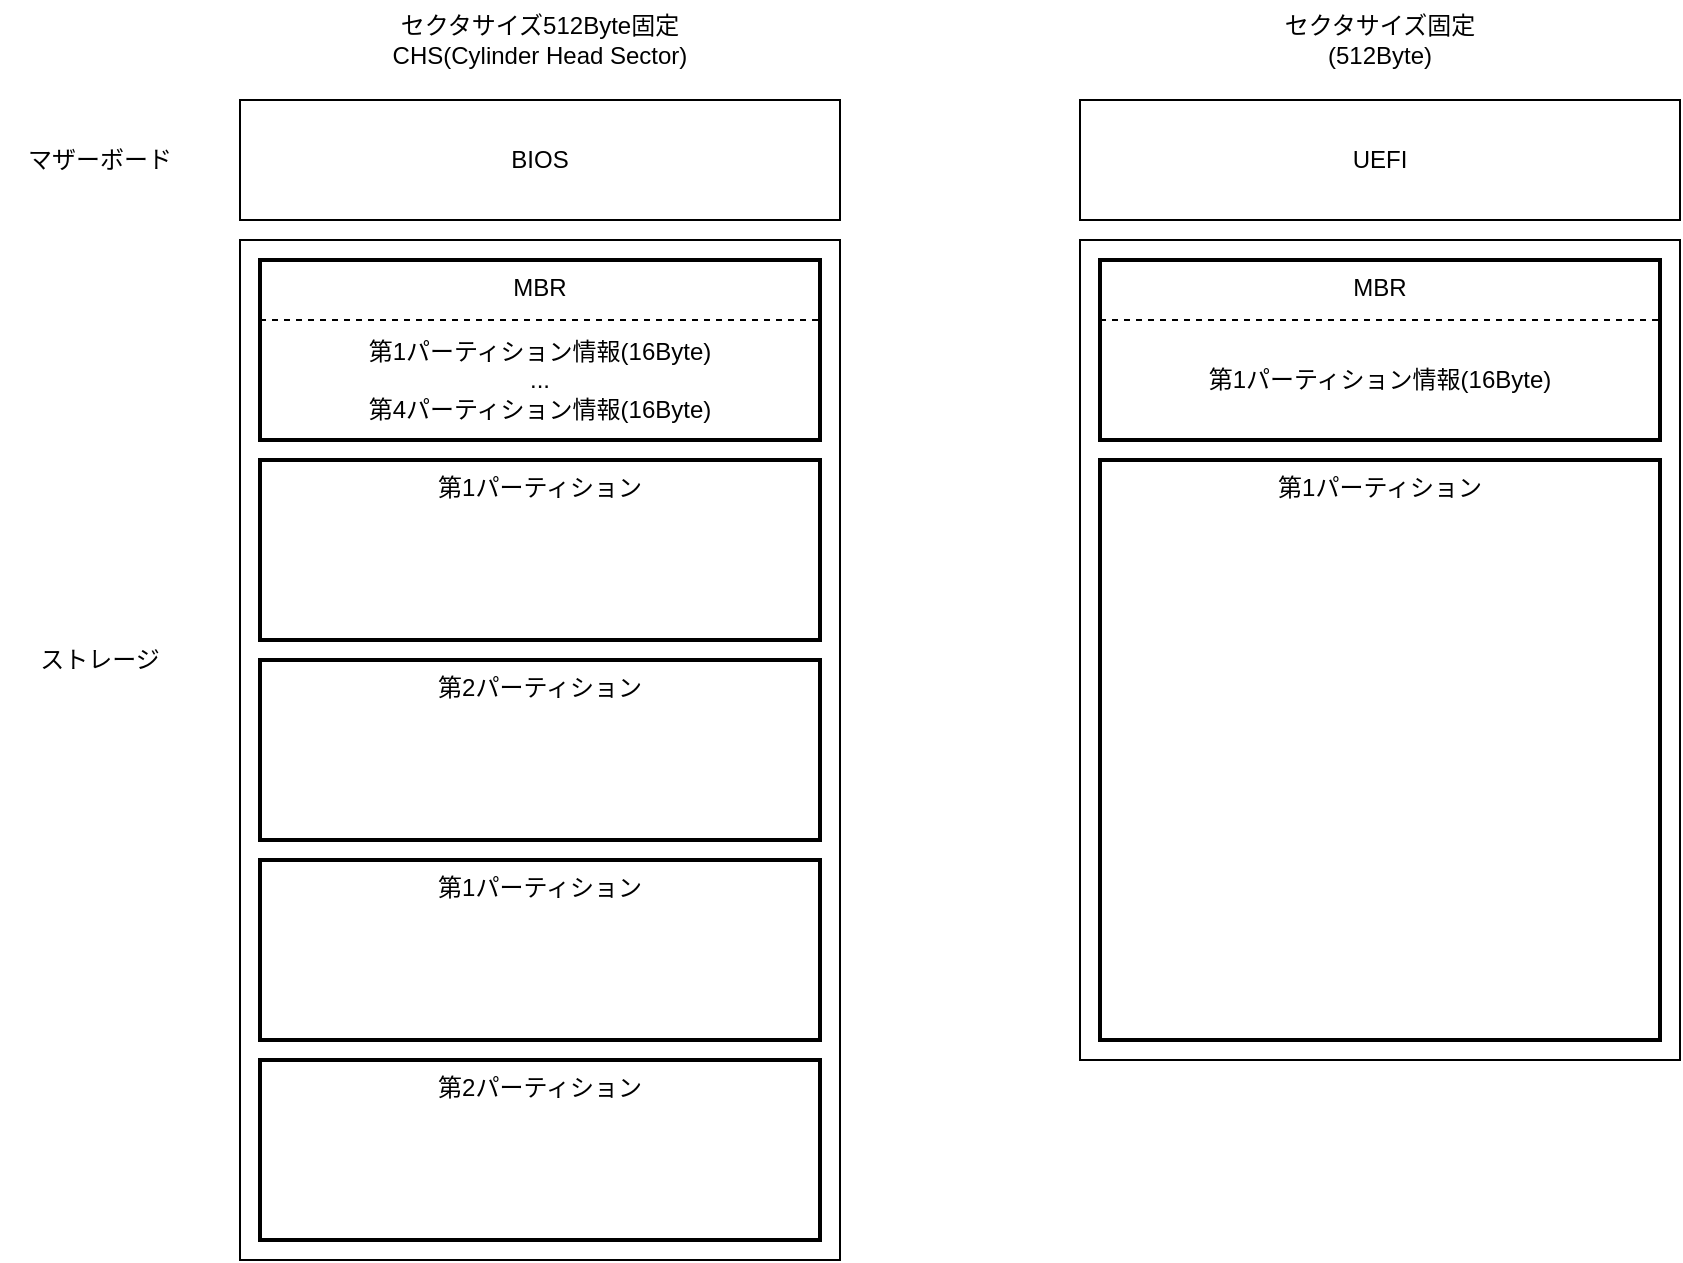 <mxfile version="17.1.2" type="device" pages="2"><diagram id="YV-1u2dFY2P0I3mbnnwb" name="Partition"><mxGraphModel dx="1422" dy="762" grid="1" gridSize="10" guides="1" tooltips="1" connect="1" arrows="1" fold="1" page="1" pageScale="1" pageWidth="827" pageHeight="1169" math="0" shadow="0"><root><mxCell id="0"/><mxCell id="1" parent="0"/><mxCell id="CcLNIoAUmcNS_NwfxBYF-1" value="BIOS" style="rounded=0;whiteSpace=wrap;html=1;" parent="1" vertex="1"><mxGeometry x="140" y="100" width="300" height="60" as="geometry"/></mxCell><mxCell id="CcLNIoAUmcNS_NwfxBYF-4" value="UEFI" style="rounded=0;whiteSpace=wrap;html=1;" parent="1" vertex="1"><mxGeometry x="560" y="100" width="300" height="60" as="geometry"/></mxCell><mxCell id="CcLNIoAUmcNS_NwfxBYF-5" value="" style="rounded=0;whiteSpace=wrap;html=1;align=center;verticalAlign=top;" parent="1" vertex="1"><mxGeometry x="140" y="170" width="300" height="510" as="geometry"/></mxCell><mxCell id="CcLNIoAUmcNS_NwfxBYF-10" value="MBR" style="rounded=0;whiteSpace=wrap;html=1;fontColor=#000000;align=center;verticalAlign=top;strokeWidth=2;fillColor=none;" parent="1" vertex="1"><mxGeometry x="150" y="180" width="280" height="90" as="geometry"/></mxCell><mxCell id="CcLNIoAUmcNS_NwfxBYF-11" value="マザーボード" style="text;html=1;strokeColor=none;fillColor=none;align=center;verticalAlign=middle;whiteSpace=wrap;rounded=0;fontColor=#000000;" parent="1" vertex="1"><mxGeometry x="20" y="120" width="100" height="20" as="geometry"/></mxCell><mxCell id="CcLNIoAUmcNS_NwfxBYF-12" value="ストレージ" style="text;html=1;strokeColor=none;fillColor=none;align=center;verticalAlign=middle;whiteSpace=wrap;rounded=0;fontColor=#000000;" parent="1" vertex="1"><mxGeometry x="20" y="370" width="100" height="20" as="geometry"/></mxCell><mxCell id="CcLNIoAUmcNS_NwfxBYF-13" value="" style="rounded=0;whiteSpace=wrap;html=1;align=center;verticalAlign=top;" parent="1" vertex="1"><mxGeometry x="560" y="170" width="300" height="410" as="geometry"/></mxCell><mxCell id="CcLNIoAUmcNS_NwfxBYF-16" value="&lt;div&gt;&lt;/div&gt;第1パーティション情報(16Byte)&lt;br&gt;...&lt;br&gt;第4パーティション情報(16Byte)" style="text;html=1;fillColor=none;align=center;verticalAlign=middle;whiteSpace=wrap;rounded=0;shadow=0;sketch=0;fontColor=#000000;strokeColor=#000000;dashed=1;" parent="1" vertex="1"><mxGeometry x="150" y="210" width="280" height="60" as="geometry"/></mxCell><mxCell id="CcLNIoAUmcNS_NwfxBYF-18" value="第1パーティション" style="rounded=0;whiteSpace=wrap;html=1;fontColor=#000000;align=center;verticalAlign=top;strokeWidth=2;fillColor=none;" parent="1" vertex="1"><mxGeometry x="150" y="280" width="280" height="90" as="geometry"/></mxCell><mxCell id="CcLNIoAUmcNS_NwfxBYF-19" value="第2パーティション" style="rounded=0;whiteSpace=wrap;html=1;fontColor=#000000;align=center;verticalAlign=top;strokeWidth=2;fillColor=none;" parent="1" vertex="1"><mxGeometry x="150" y="380" width="280" height="90" as="geometry"/></mxCell><mxCell id="CcLNIoAUmcNS_NwfxBYF-20" value="MBR" style="rounded=0;whiteSpace=wrap;html=1;fontColor=#000000;align=center;verticalAlign=top;strokeWidth=2;fillColor=none;" parent="1" vertex="1"><mxGeometry x="570" y="180" width="280" height="90" as="geometry"/></mxCell><mxCell id="CcLNIoAUmcNS_NwfxBYF-21" value="&lt;div&gt;&lt;/div&gt;第1パーティション情報(16Byte)" style="text;html=1;fillColor=none;align=center;verticalAlign=middle;whiteSpace=wrap;rounded=0;shadow=0;sketch=0;fontColor=#000000;strokeColor=#000000;dashed=1;" parent="1" vertex="1"><mxGeometry x="570" y="210" width="280" height="60" as="geometry"/></mxCell><mxCell id="CcLNIoAUmcNS_NwfxBYF-22" value="第1パーティション" style="rounded=0;whiteSpace=wrap;html=1;fontColor=#000000;align=center;verticalAlign=top;strokeWidth=2;fillColor=none;" parent="1" vertex="1"><mxGeometry x="570" y="280" width="280" height="290" as="geometry"/></mxCell><mxCell id="CcLNIoAUmcNS_NwfxBYF-23" value="セクタサイズ512Byte固定&lt;br&gt;CHS(Cylinder Head Sector)" style="text;html=1;strokeColor=none;fillColor=none;align=center;verticalAlign=middle;whiteSpace=wrap;rounded=0;fontColor=#000000;" parent="1" vertex="1"><mxGeometry x="140" y="50" width="300" height="40" as="geometry"/></mxCell><mxCell id="CcLNIoAUmcNS_NwfxBYF-24" value="セクタサイズ固定&lt;br&gt;(512Byte)" style="text;html=1;strokeColor=none;fillColor=none;align=center;verticalAlign=middle;whiteSpace=wrap;rounded=0;fontColor=#000000;" parent="1" vertex="1"><mxGeometry x="560" y="50" width="300" height="40" as="geometry"/></mxCell><mxCell id="OJPFnXmc1o4v6tNctff5-1" value="第1パーティション" style="rounded=0;whiteSpace=wrap;html=1;fontColor=#000000;align=center;verticalAlign=top;strokeWidth=2;fillColor=none;" vertex="1" parent="1"><mxGeometry x="150" y="480" width="280" height="90" as="geometry"/></mxCell><mxCell id="OJPFnXmc1o4v6tNctff5-2" value="第2パーティション" style="rounded=0;whiteSpace=wrap;html=1;fontColor=#000000;align=center;verticalAlign=top;strokeWidth=2;fillColor=none;" vertex="1" parent="1"><mxGeometry x="150" y="580" width="280" height="90" as="geometry"/></mxCell></root></mxGraphModel></diagram><diagram id="euwf96gx6M50evuKe9s7" name="Storage"><mxGraphModel dx="1422" dy="762" grid="1" gridSize="10" guides="1" tooltips="1" connect="1" arrows="1" fold="1" page="1" pageScale="1" pageWidth="827" pageHeight="1169" math="0" shadow="0"><root><mxCell id="JpCHtuLv4O1Rqc2fkYcO-0"/><mxCell id="JpCHtuLv4O1Rqc2fkYcO-1" parent="JpCHtuLv4O1Rqc2fkYcO-0"/><mxCell id="S3op_IGZcaAn-iuxYIc6-1" value="" style="rounded=0;whiteSpace=wrap;html=1;align=center;verticalAlign=top;" vertex="1" parent="JpCHtuLv4O1Rqc2fkYcO-1"><mxGeometry x="40" y="140" width="300" height="530" as="geometry"/></mxCell><mxCell id="S3op_IGZcaAn-iuxYIc6-2" value="MBR" style="rounded=0;whiteSpace=wrap;html=1;fontColor=#000000;align=center;verticalAlign=top;strokeWidth=2;fillColor=none;" vertex="1" parent="JpCHtuLv4O1Rqc2fkYcO-1"><mxGeometry x="50" y="150" width="280" height="110" as="geometry"/></mxCell><mxCell id="S3op_IGZcaAn-iuxYIc6-4" value="ストレージ" style="text;html=1;strokeColor=none;fillColor=none;align=center;verticalAlign=middle;whiteSpace=wrap;rounded=0;fontColor=#000000;" vertex="1" parent="JpCHtuLv4O1Rqc2fkYcO-1"><mxGeometry x="140" y="110" width="100" height="20" as="geometry"/></mxCell><mxCell id="S3op_IGZcaAn-iuxYIc6-21" style="edgeStyle=orthogonalEdgeStyle;rounded=0;orthogonalLoop=1;jettySize=auto;html=1;entryX=0;entryY=0.5;entryDx=0;entryDy=0;" edge="1" parent="JpCHtuLv4O1Rqc2fkYcO-1" source="S3op_IGZcaAn-iuxYIc6-5" target="S3op_IGZcaAn-iuxYIc6-18"><mxGeometry relative="1" as="geometry"/></mxCell><mxCell id="S3op_IGZcaAn-iuxYIc6-5" value="&lt;div&gt;&lt;/div&gt;ブートストラップローダ(446Byte)&lt;br&gt;第1パーティションテーブル(16Byte)&lt;br&gt;...&lt;br&gt;第4パーティションテーブル(16Byte)&lt;br&gt;ブートシグネチャ(2Byte)" style="text;html=1;fillColor=none;align=center;verticalAlign=middle;whiteSpace=wrap;rounded=0;shadow=0;sketch=0;fontColor=#000000;strokeColor=#000000;dashed=1;" vertex="1" parent="JpCHtuLv4O1Rqc2fkYcO-1"><mxGeometry x="50" y="180" width="280" height="80" as="geometry"/></mxCell><mxCell id="S3op_IGZcaAn-iuxYIc6-6" value="第1パーティション" style="rounded=0;whiteSpace=wrap;html=1;fontColor=#000000;align=center;verticalAlign=top;strokeWidth=2;fillColor=none;" vertex="1" parent="JpCHtuLv4O1Rqc2fkYcO-1"><mxGeometry x="50" y="270" width="280" height="90" as="geometry"/></mxCell><mxCell id="S3op_IGZcaAn-iuxYIc6-7" value="第2パーティション" style="rounded=0;whiteSpace=wrap;html=1;fontColor=#000000;align=center;verticalAlign=top;strokeWidth=2;fillColor=none;" vertex="1" parent="JpCHtuLv4O1Rqc2fkYcO-1"><mxGeometry x="50" y="370" width="280" height="90" as="geometry"/></mxCell><mxCell id="S3op_IGZcaAn-iuxYIc6-9" value="第3パーティション" style="rounded=0;whiteSpace=wrap;html=1;fontColor=#000000;align=center;verticalAlign=top;strokeWidth=2;fillColor=none;" vertex="1" parent="JpCHtuLv4O1Rqc2fkYcO-1"><mxGeometry x="50" y="470" width="280" height="90" as="geometry"/></mxCell><mxCell id="S3op_IGZcaAn-iuxYIc6-10" value="第4パーティション" style="rounded=0;whiteSpace=wrap;html=1;fontColor=#000000;align=center;verticalAlign=top;strokeWidth=2;fillColor=none;" vertex="1" parent="JpCHtuLv4O1Rqc2fkYcO-1"><mxGeometry x="50" y="570" width="280" height="90" as="geometry"/></mxCell><mxCell id="S3op_IGZcaAn-iuxYIc6-11" value="MBR" style="shape=table;startSize=30;container=1;collapsible=0;childLayout=tableLayout;fixedRows=1;rowLines=0;fontStyle=1;" vertex="1" parent="JpCHtuLv4O1Rqc2fkYcO-1"><mxGeometry x="390" y="105" width="400" height="240" as="geometry"/></mxCell><mxCell id="S3op_IGZcaAn-iuxYIc6-12" value="" style="shape=tableRow;horizontal=0;startSize=0;swimlaneHead=0;swimlaneBody=0;top=0;left=0;bottom=0;right=0;collapsible=0;dropTarget=0;fillColor=none;points=[[0,0.5],[1,0.5]];portConstraint=eastwest;" vertex="1" parent="S3op_IGZcaAn-iuxYIc6-11"><mxGeometry y="30" width="400" height="30" as="geometry"/></mxCell><mxCell id="S3op_IGZcaAn-iuxYIc6-13" value="1" style="shape=partialRectangle;html=1;whiteSpace=wrap;connectable=0;fillColor=none;top=0;left=0;bottom=0;right=0;overflow=hidden;pointerEvents=1;" vertex="1" parent="S3op_IGZcaAn-iuxYIc6-12"><mxGeometry width="40" height="30" as="geometry"><mxRectangle width="40" height="30" as="alternateBounds"/></mxGeometry></mxCell><mxCell id="S3op_IGZcaAn-iuxYIc6-14" value="Value 1" style="shape=partialRectangle;html=1;whiteSpace=wrap;connectable=0;fillColor=none;top=0;left=0;bottom=0;right=0;align=left;spacingLeft=6;overflow=hidden;" vertex="1" parent="S3op_IGZcaAn-iuxYIc6-12"><mxGeometry x="40" width="360" height="30" as="geometry"><mxRectangle width="360" height="30" as="alternateBounds"/></mxGeometry></mxCell><mxCell id="S3op_IGZcaAn-iuxYIc6-15" value="" style="shape=tableRow;horizontal=0;startSize=0;swimlaneHead=0;swimlaneBody=0;top=0;left=0;bottom=0;right=0;collapsible=0;dropTarget=0;fillColor=none;points=[[0,0.5],[1,0.5]];portConstraint=eastwest;" vertex="1" parent="S3op_IGZcaAn-iuxYIc6-11"><mxGeometry y="60" width="400" height="30" as="geometry"/></mxCell><mxCell id="S3op_IGZcaAn-iuxYIc6-16" value="2" style="shape=partialRectangle;html=1;whiteSpace=wrap;connectable=0;fillColor=none;top=0;left=0;bottom=0;right=0;overflow=hidden;" vertex="1" parent="S3op_IGZcaAn-iuxYIc6-15"><mxGeometry width="40" height="30" as="geometry"><mxRectangle width="40" height="30" as="alternateBounds"/></mxGeometry></mxCell><mxCell id="S3op_IGZcaAn-iuxYIc6-17" value="Value 2" style="shape=partialRectangle;html=1;whiteSpace=wrap;connectable=0;fillColor=none;top=0;left=0;bottom=0;right=0;align=left;spacingLeft=6;overflow=hidden;" vertex="1" parent="S3op_IGZcaAn-iuxYIc6-15"><mxGeometry x="40" width="360" height="30" as="geometry"><mxRectangle width="360" height="30" as="alternateBounds"/></mxGeometry></mxCell><mxCell id="S3op_IGZcaAn-iuxYIc6-18" value="" style="shape=tableRow;horizontal=0;startSize=0;swimlaneHead=0;swimlaneBody=0;top=0;left=0;bottom=0;right=0;collapsible=0;dropTarget=0;fillColor=none;points=[[0,0.5],[1,0.5]];portConstraint=eastwest;" vertex="1" parent="S3op_IGZcaAn-iuxYIc6-11"><mxGeometry y="90" width="400" height="30" as="geometry"/></mxCell><mxCell id="S3op_IGZcaAn-iuxYIc6-19" value="3" style="shape=partialRectangle;html=1;whiteSpace=wrap;connectable=0;fillColor=none;top=0;left=0;bottom=0;right=0;overflow=hidden;" vertex="1" parent="S3op_IGZcaAn-iuxYIc6-18"><mxGeometry width="40" height="30" as="geometry"><mxRectangle width="40" height="30" as="alternateBounds"/></mxGeometry></mxCell><mxCell id="S3op_IGZcaAn-iuxYIc6-20" value="Value 3" style="shape=partialRectangle;html=1;whiteSpace=wrap;connectable=0;fillColor=none;top=0;left=0;bottom=0;right=0;align=left;spacingLeft=6;overflow=hidden;" vertex="1" parent="S3op_IGZcaAn-iuxYIc6-18"><mxGeometry x="40" width="360" height="30" as="geometry"><mxRectangle width="360" height="30" as="alternateBounds"/></mxGeometry></mxCell></root></mxGraphModel></diagram></mxfile>
